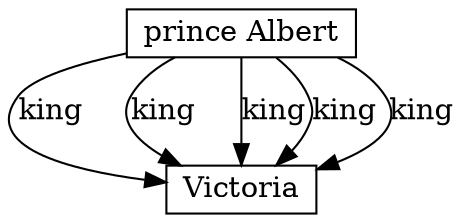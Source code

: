 digraph g {
	node [height=.1 shape=record]
	"prince Albert" -> Victoria [label=king]
	"prince Albert" -> Victoria [label=king]
	"prince Albert" -> Victoria [label=king]
	"prince Albert" -> Victoria [label=king]
	"prince Albert" -> Victoria [label=king]
}

